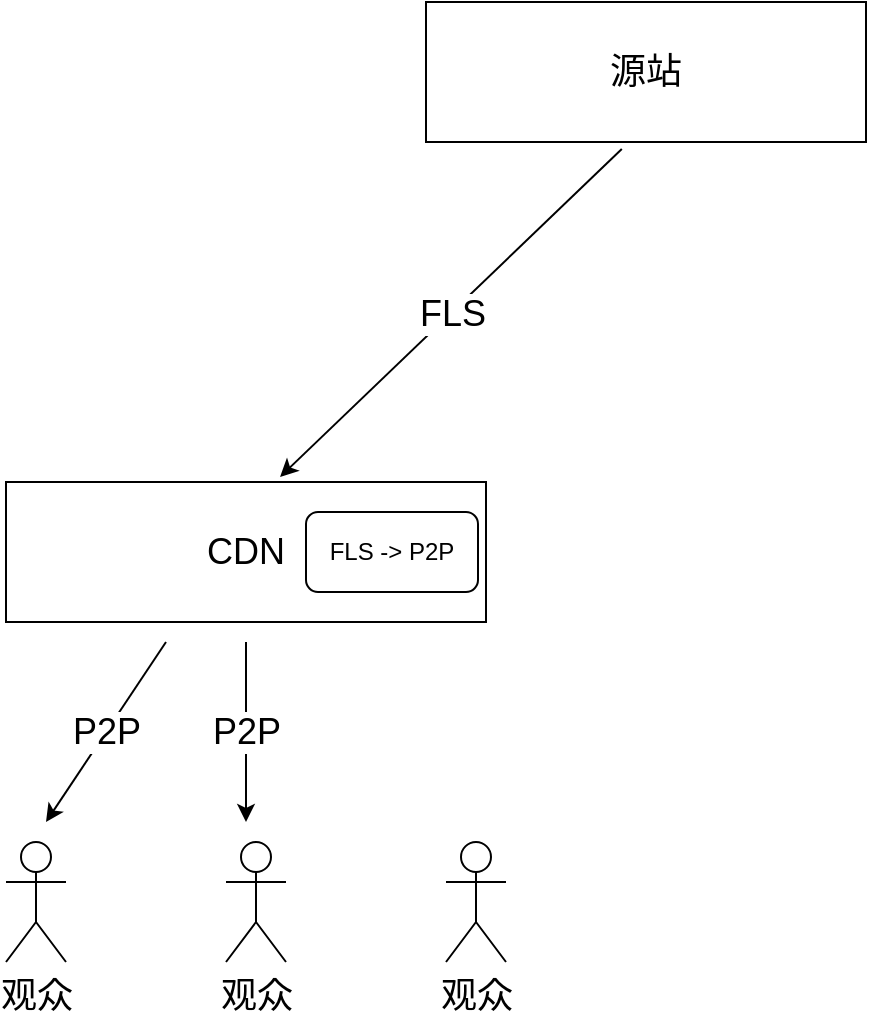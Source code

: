 <mxfile version="24.7.5">
  <diagram name="第 1 页" id="BMrDkvSOO9xfYoNDWTR9">
    <mxGraphModel dx="1242" dy="739" grid="1" gridSize="10" guides="1" tooltips="1" connect="1" arrows="1" fold="1" page="1" pageScale="1" pageWidth="827" pageHeight="1169" math="0" shadow="0">
      <root>
        <mxCell id="0" />
        <mxCell id="1" parent="0" />
        <mxCell id="P2AgG_3e24iThaE6c2Qp-1" value="&lt;font style=&quot;font-size: 18px;&quot;&gt;源站&lt;/font&gt;" style="rounded=0;whiteSpace=wrap;html=1;" vertex="1" parent="1">
          <mxGeometry x="290" y="150" width="220" height="70" as="geometry" />
        </mxCell>
        <mxCell id="P2AgG_3e24iThaE6c2Qp-2" value="&lt;font style=&quot;font-size: 18px;&quot;&gt;CDN&lt;/font&gt;" style="rounded=0;whiteSpace=wrap;html=1;" vertex="1" parent="1">
          <mxGeometry x="80" y="390" width="240" height="70" as="geometry" />
        </mxCell>
        <mxCell id="P2AgG_3e24iThaE6c2Qp-3" value="FLS -&amp;gt; P2P" style="rounded=1;whiteSpace=wrap;html=1;" vertex="1" parent="1">
          <mxGeometry x="230" y="405" width="86" height="40" as="geometry" />
        </mxCell>
        <mxCell id="P2AgG_3e24iThaE6c2Qp-5" value="" style="endArrow=classic;html=1;rounded=0;entryX=0.571;entryY=-0.036;entryDx=0;entryDy=0;entryPerimeter=0;exitX=0.445;exitY=1.05;exitDx=0;exitDy=0;exitPerimeter=0;" edge="1" parent="1" source="P2AgG_3e24iThaE6c2Qp-1" target="P2AgG_3e24iThaE6c2Qp-2">
          <mxGeometry relative="1" as="geometry">
            <mxPoint x="370" y="260" as="sourcePoint" />
            <mxPoint x="460" y="380" as="targetPoint" />
            <Array as="points" />
          </mxGeometry>
        </mxCell>
        <mxCell id="P2AgG_3e24iThaE6c2Qp-6" value="&lt;font style=&quot;font-size: 18px;&quot;&gt;FLS&lt;/font&gt;" style="edgeLabel;resizable=0;html=1;;align=center;verticalAlign=middle;" connectable="0" vertex="1" parent="P2AgG_3e24iThaE6c2Qp-5">
          <mxGeometry relative="1" as="geometry" />
        </mxCell>
        <mxCell id="P2AgG_3e24iThaE6c2Qp-7" value="&lt;font style=&quot;font-size: 18px;&quot;&gt;观众&lt;/font&gt;" style="shape=umlActor;verticalLabelPosition=bottom;verticalAlign=top;html=1;outlineConnect=0;" vertex="1" parent="1">
          <mxGeometry x="80" y="570" width="30" height="60" as="geometry" />
        </mxCell>
        <mxCell id="P2AgG_3e24iThaE6c2Qp-8" value="&lt;font style=&quot;font-size: 18px;&quot;&gt;观众&lt;/font&gt;" style="shape=umlActor;verticalLabelPosition=bottom;verticalAlign=top;html=1;outlineConnect=0;" vertex="1" parent="1">
          <mxGeometry x="190" y="570" width="30" height="60" as="geometry" />
        </mxCell>
        <mxCell id="P2AgG_3e24iThaE6c2Qp-12" value="&lt;font style=&quot;font-size: 18px;&quot;&gt;观众&lt;/font&gt;" style="shape=umlActor;verticalLabelPosition=bottom;verticalAlign=top;html=1;outlineConnect=0;" vertex="1" parent="1">
          <mxGeometry x="300" y="570" width="30" height="60" as="geometry" />
        </mxCell>
        <mxCell id="P2AgG_3e24iThaE6c2Qp-14" value="&lt;font style=&quot;font-size: 18px;&quot;&gt;P2P&lt;/font&gt;" style="endArrow=classic;html=1;rounded=0;" edge="1" parent="1">
          <mxGeometry width="50" height="50" relative="1" as="geometry">
            <mxPoint x="160" y="470" as="sourcePoint" />
            <mxPoint x="100" y="560" as="targetPoint" />
          </mxGeometry>
        </mxCell>
        <mxCell id="P2AgG_3e24iThaE6c2Qp-15" value="&lt;font style=&quot;font-size: 18px;&quot;&gt;P2P&lt;/font&gt;" style="endArrow=classic;html=1;rounded=0;" edge="1" parent="1">
          <mxGeometry width="50" height="50" relative="1" as="geometry">
            <mxPoint x="200" y="470" as="sourcePoint" />
            <mxPoint x="200" y="560" as="targetPoint" />
          </mxGeometry>
        </mxCell>
      </root>
    </mxGraphModel>
  </diagram>
</mxfile>
